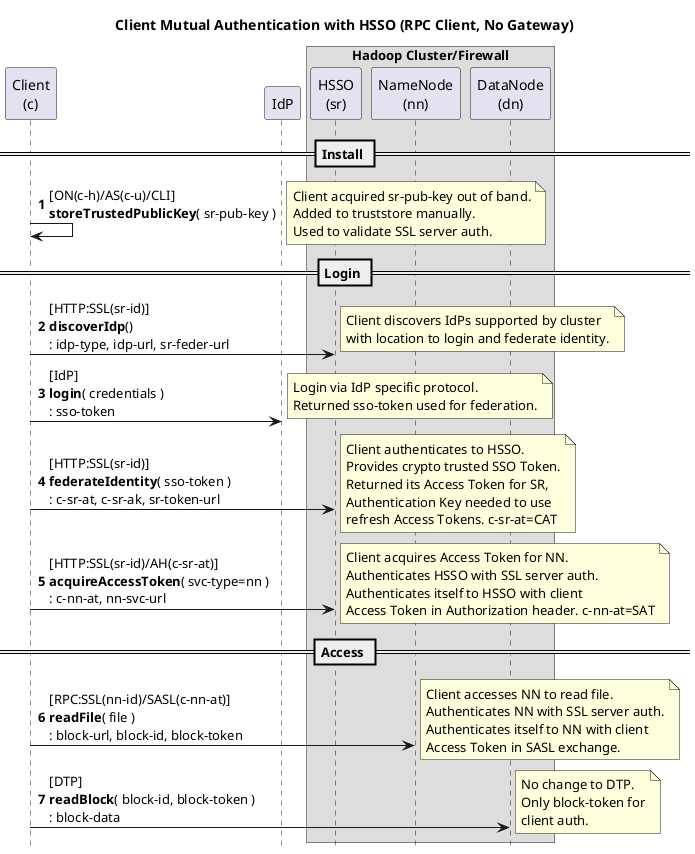 @startuml
title Client Mutual Authentication with HSSO (RPC Client, No Gateway)
autonumber
hide footbox

participant "Client\n(c)" as C
participant "IdP" as IDP
box "Hadoop Cluster/Firewall"
  participant "HSSO\n(sr)" as SR
  participant "NameNode\n(nn)" as NN
  participant "DataNode\n(dn)" as DN
end box

== Install ==

C->C: [ON(c-h)/AS(c-u)/CLI]\n<b>storeTrustedPublicKey</b>( sr-pub-key )
  note right: Client acquired sr-pub-key out of band.\nAdded to truststore manually.\nUsed to validate SSL server auth.

== Login ==

C->SR: [HTTP:SSL(sr-id)]\n<b>discoverIdp</b>()\n: idp-type, idp-url, sr-feder-url
  note right: Client discovers IdPs supported by cluster\nwith location to login and federate identity.

C->IDP: [IdP]\n<b>login</b>( credentials )\n: sso-token
  note right: Login via IdP specific protocol.\nReturned sso-token used for federation.

C->SR: [HTTP:SSL(sr-id)]\n<b>federateIdentity</b>( sso-token )\n: c-sr-at, c-sr-ak, sr-token-url
  note right: Client authenticates to HSSO.\nProvides crypto trusted SSO Token.\nReturned its Access Token for SR,\nAuthentication Key needed to use\nrefresh Access Tokens. c-sr-at=CAT

C->SR: [HTTP:SSL(sr-id)/AH(c-sr-at)]\n<b>acquireAccessToken</b>( svc-type=nn )\n: c-nn-at, nn-svc-url
  note right: Client acquires Access Token for NN.\nAuthenticates HSSO with SSL server auth.\nAuthenticates itself to HSSO with client\nAccess Token in Authorization header. c-nn-at=SAT

== Access ==

C->NN: [RPC:SSL(nn-id)/SASL(c-nn-at)]\n<b>readFile</b>( file )\n: block-url, block-id, block-token
  note right: Client accesses NN to read file.\nAuthenticates NN with SSL server auth.\nAuthenticates itself to NN with client\nAccess Token in SASL exchange.

C->DN: [DTP]\n<b>readBlock</b>( block-id, block-token )\n: block-data
  note right: No change to DTP.\nOnly block-token for\nclient auth.

@enduml